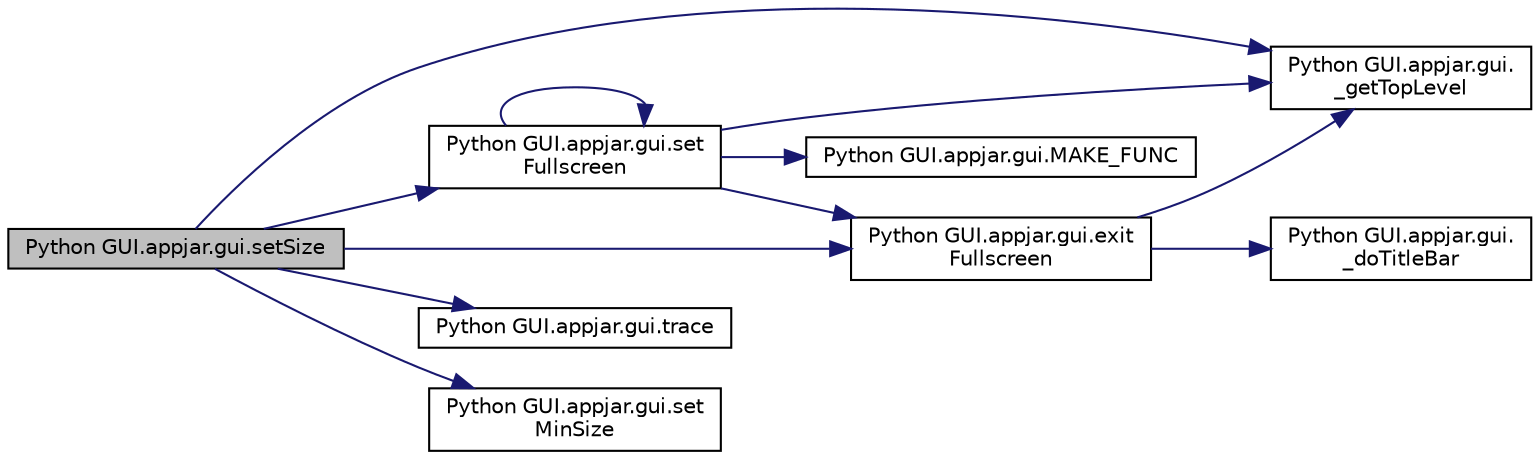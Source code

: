digraph "Python GUI.appjar.gui.setSize"
{
  edge [fontname="Helvetica",fontsize="10",labelfontname="Helvetica",labelfontsize="10"];
  node [fontname="Helvetica",fontsize="10",shape=record];
  rankdir="LR";
  Node1901 [label="Python GUI.appjar.gui.setSize",height=0.2,width=0.4,color="black", fillcolor="grey75", style="filled", fontcolor="black"];
  Node1901 -> Node1902 [color="midnightblue",fontsize="10",style="solid",fontname="Helvetica"];
  Node1902 [label="Python GUI.appjar.gui.\l_getTopLevel",height=0.2,width=0.4,color="black", fillcolor="white", style="filled",URL="$class_python_01_g_u_i_1_1appjar_1_1gui.html#a931a365190d4c36c4de0d6e37d54bb8d"];
  Node1901 -> Node1903 [color="midnightblue",fontsize="10",style="solid",fontname="Helvetica"];
  Node1903 [label="Python GUI.appjar.gui.set\lFullscreen",height=0.2,width=0.4,color="black", fillcolor="white", style="filled",URL="$class_python_01_g_u_i_1_1appjar_1_1gui.html#ac2ffec41bdcd600a38e93bafdc369e55"];
  Node1903 -> Node1902 [color="midnightblue",fontsize="10",style="solid",fontname="Helvetica"];
  Node1903 -> Node1904 [color="midnightblue",fontsize="10",style="solid",fontname="Helvetica"];
  Node1904 [label="Python GUI.appjar.gui.MAKE_FUNC",height=0.2,width=0.4,color="black", fillcolor="white", style="filled",URL="$class_python_01_g_u_i_1_1appjar_1_1gui.html#a1d2c0d0a475441a8f9208204ef3227a6",tooltip="FUNCTION for managing commands. "];
  Node1903 -> Node1905 [color="midnightblue",fontsize="10",style="solid",fontname="Helvetica"];
  Node1905 [label="Python GUI.appjar.gui.exit\lFullscreen",height=0.2,width=0.4,color="black", fillcolor="white", style="filled",URL="$class_python_01_g_u_i_1_1appjar_1_1gui.html#a86eac6e52f61172ae977d450c4048733"];
  Node1905 -> Node1902 [color="midnightblue",fontsize="10",style="solid",fontname="Helvetica"];
  Node1905 -> Node1906 [color="midnightblue",fontsize="10",style="solid",fontname="Helvetica"];
  Node1906 [label="Python GUI.appjar.gui.\l_doTitleBar",height=0.2,width=0.4,color="black", fillcolor="white", style="filled",URL="$class_python_01_g_u_i_1_1appjar_1_1gui.html#aeb54c22e1ddb1a8e831d3131d6709d11"];
  Node1903 -> Node1903 [color="midnightblue",fontsize="10",style="solid",fontname="Helvetica"];
  Node1901 -> Node1907 [color="midnightblue",fontsize="10",style="solid",fontname="Helvetica"];
  Node1907 [label="Python GUI.appjar.gui.trace",height=0.2,width=0.4,color="black", fillcolor="white", style="filled",URL="$class_python_01_g_u_i_1_1appjar_1_1gui.html#a3e03bea05351523162ba28f136f1523c"];
  Node1901 -> Node1908 [color="midnightblue",fontsize="10",style="solid",fontname="Helvetica"];
  Node1908 [label="Python GUI.appjar.gui.set\lMinSize",height=0.2,width=0.4,color="black", fillcolor="white", style="filled",URL="$class_python_01_g_u_i_1_1appjar_1_1gui.html#ae14addd3d536efda511bd8a7be7be2cd"];
  Node1901 -> Node1905 [color="midnightblue",fontsize="10",style="solid",fontname="Helvetica"];
}
